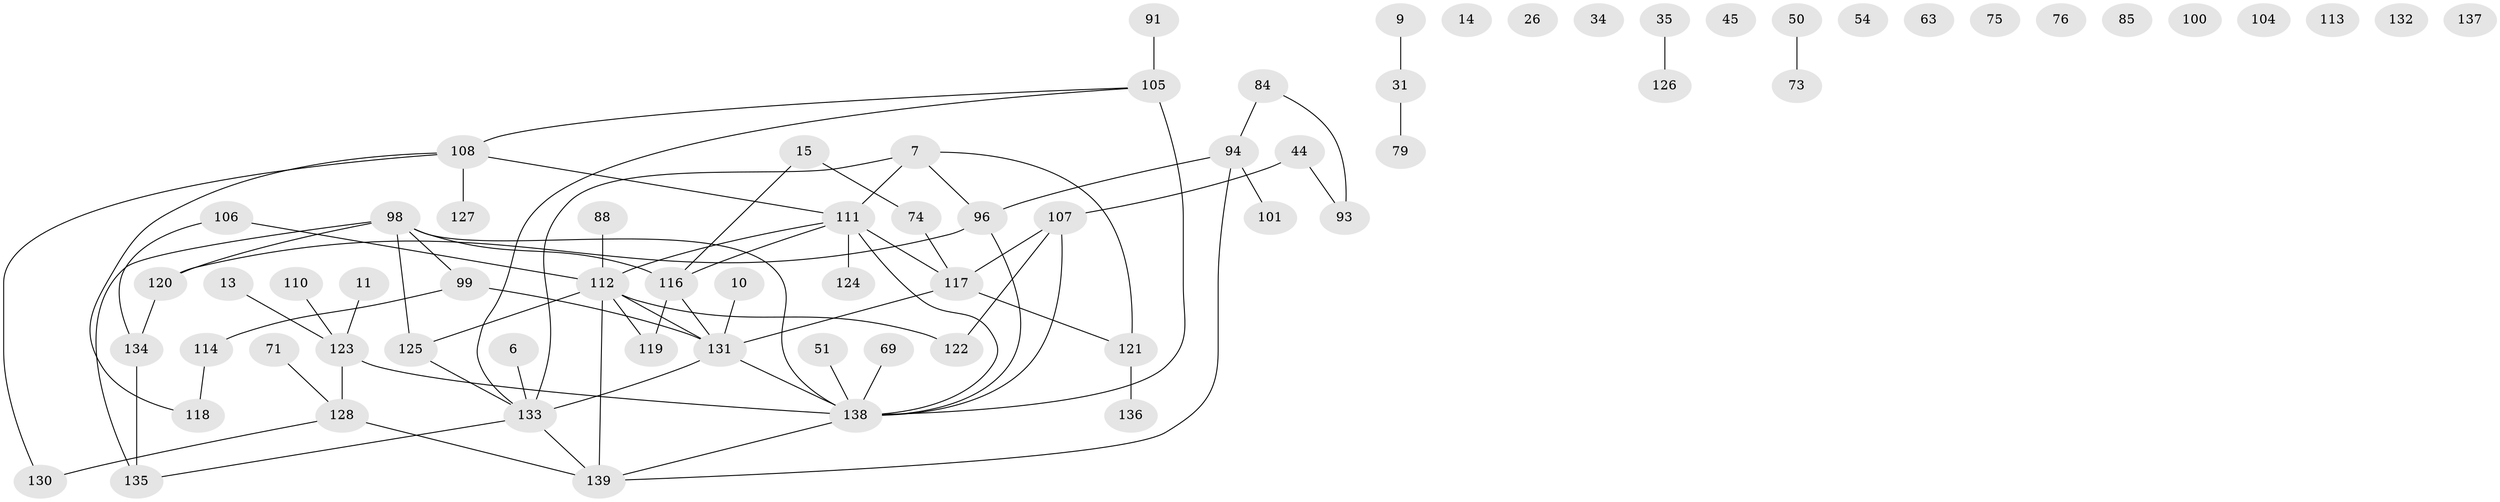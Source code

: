 // original degree distribution, {2: 0.2446043165467626, 3: 0.2733812949640288, 1: 0.2014388489208633, 6: 0.02877697841726619, 0: 0.10071942446043165, 4: 0.1079136690647482, 5: 0.03597122302158273, 7: 0.007194244604316547}
// Generated by graph-tools (version 1.1) at 2025/43/03/04/25 21:43:28]
// undirected, 69 vertices, 78 edges
graph export_dot {
graph [start="1"]
  node [color=gray90,style=filled];
  6;
  7;
  9;
  10;
  11;
  13;
  14;
  15;
  26;
  31;
  34;
  35;
  44;
  45;
  50;
  51;
  54;
  63;
  69;
  71;
  73;
  74;
  75;
  76;
  79;
  84 [super="+62"];
  85;
  88;
  91;
  93;
  94;
  96 [super="+55"];
  98 [super="+82+72"];
  99;
  100;
  101;
  104;
  105 [super="+23+89"];
  106;
  107 [super="+36"];
  108 [super="+5+49"];
  110;
  111 [super="+66+92+90+58+80+67"];
  112 [super="+27+64+59"];
  113;
  114;
  116;
  117 [super="+86"];
  118;
  119;
  120;
  121 [super="+52"];
  122 [super="+41+61+103"];
  123 [super="+95"];
  124;
  125;
  126;
  127;
  128 [super="+53+57"];
  130;
  131 [super="+40+30+70"];
  132;
  133 [super="+102+87"];
  134 [super="+1"];
  135 [super="+115"];
  136;
  137;
  138 [super="+16+129"];
  139 [super="+78+83"];
  6 -- 133;
  7 -- 96 [weight=2];
  7 -- 121;
  7 -- 111 [weight=2];
  7 -- 133;
  9 -- 31;
  10 -- 131;
  11 -- 123;
  13 -- 123;
  15 -- 74;
  15 -- 116;
  31 -- 79;
  35 -- 126;
  44 -- 93;
  44 -- 107;
  50 -- 73;
  51 -- 138;
  69 -- 138;
  71 -- 128;
  74 -- 117;
  84 -- 93;
  84 -- 94;
  88 -- 112;
  91 -- 105;
  94 -- 101;
  94 -- 139;
  94 -- 96;
  96 -- 120;
  96 -- 138;
  98 -- 125;
  98 -- 116 [weight=2];
  98 -- 99;
  98 -- 120;
  98 -- 138 [weight=3];
  98 -- 135;
  99 -- 114;
  99 -- 131;
  105 -- 108;
  105 -- 138 [weight=2];
  105 -- 133;
  106 -- 134;
  106 -- 112;
  107 -- 138 [weight=2];
  107 -- 117 [weight=2];
  107 -- 122;
  108 -- 130;
  108 -- 118;
  108 -- 127;
  108 -- 111;
  110 -- 123;
  111 -- 138 [weight=2];
  111 -- 116;
  111 -- 124;
  111 -- 112 [weight=2];
  111 -- 117;
  112 -- 119;
  112 -- 125 [weight=2];
  112 -- 122;
  112 -- 131;
  112 -- 139;
  114 -- 118;
  116 -- 119;
  116 -- 131 [weight=2];
  117 -- 131;
  117 -- 121;
  120 -- 134;
  121 -- 136;
  123 -- 128 [weight=2];
  123 -- 138;
  125 -- 133;
  128 -- 139;
  128 -- 130;
  131 -- 133 [weight=2];
  131 -- 138 [weight=2];
  133 -- 139;
  133 -- 135;
  134 -- 135;
  138 -- 139;
}
